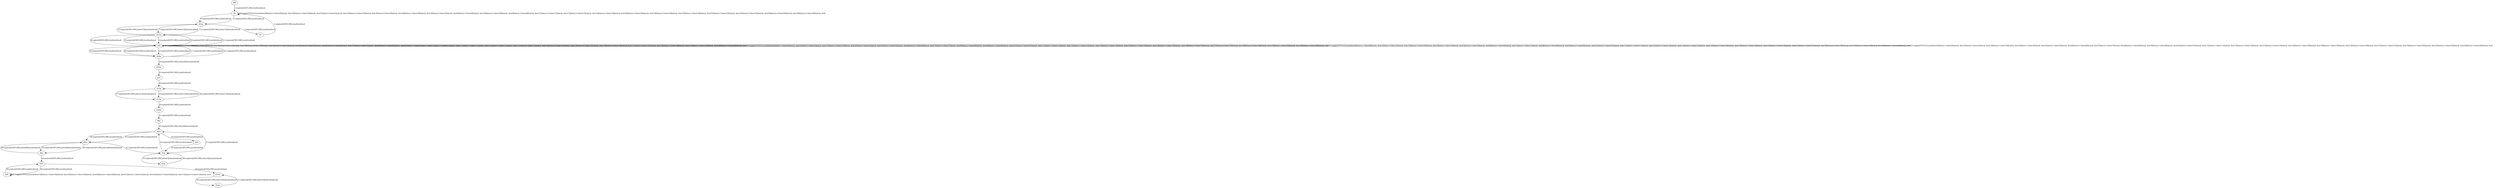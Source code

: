 # Total number of goals covered by this test: 1
# d16p --> d16m

digraph g {
"gf8" -> "b0" [label = "1-explore[EXPLORE];/null/null/null"];
"b0" -> "d53p" [label = "2-explore[EXPLORE];/null/null/null"];
"d53p" -> "b1" [label = "3-explore[EXPLORE];/null/null/null"];
"b1" -> "b0" [label = "4-explore[EXPLORE];/null/null/null"];
"b0" -> "b0" [label = "5-toggle[TOGGLE];/null/door0[false]:=!(door0[false]); door32[false]:=!(door32[false]); door1[false]:=!(door1[false]); door33[false]:=!(door33[false]); door3[false]:=!(door3[false]); door36[false]:=!(door36[false]); door5[false]:=!(door5[false]); door6[false]:=!(door6[false]); door39[false]:=!(door39[false]); door8[false]:=!(door8[false]); door11[false]:=!(door11[false]); door13[false]:=!(door13[false]); door14[false]:=!(door14[false]); door16[false]:=!(door16[false]); door18[false]:=!(door18[false]); door19[false]:=!(door19[false]); door53[false]:=!(door53[false]); door23[false]:=!(door23[false]); door56[false]:=!(door56[false]); door26[false]:=!(door26[false]); /null"];
"b0" -> "d53p" [label = "6-explore[EXPLORE];/null/null/null"];
"d53p" -> "d53m" [label = "7-explore[EXPLORE];/door53[false]/null/null"];
"d53m" -> "b26" [label = "8-explore[EXPLORE];/null/null/null"];
"b26" -> "d53m" [label = "9-explore[EXPLORE];/null/null/null"];
"d53m" -> "b26" [label = "10-explore[EXPLORE];/null/null/null"];
"b26" -> "d53m" [label = "11-explore[EXPLORE];/null/null/null"];
"d53m" -> "d53p" [label = "12-explore[EXPLORE];/door53[false]/null/null"];
"d53p" -> "d53m" [label = "13-explore[EXPLORE];/door53[false]/null/null"];
"d53m" -> "b26" [label = "14-explore[EXPLORE];/null/null/null"];
"b26" -> "b26" [label = "15-toggle[TOGGLE];/null/door0[false]:=!(door0[false]); door1[false]:=!(door1[false]); door33[false]:=!(door33[false]); door3[false]:=!(door3[false]); door5[false]:=!(door5[false]); door6[false]:=!(door6[false]); door7[false]:=!(door7[false]); door8[false]:=!(door8[false]); door9[false]:=!(door9[false]); door41[false]:=!(door41[false]); door11[false]:=!(door11[false]); door12[false]:=!(door12[false]); door13[false]:=!(door13[false]); door16[false]:=!(door16[false]); door18[false]:=!(door18[false]); door19[false]:=!(door19[false]); door51[false]:=!(door51[false]); door54[false]:=!(door54[false]); door25[false]:=!(door25[false]); door26[false]:=!(door26[false]); /null"];
"b26" -> "d26p" [label = "16-explore[EXPLORE];/null/null/null"];
"d26p" -> "b26" [label = "17-explore[EXPLORE];/null/null/null"];
"b26" -> "b26" [label = "18-toggle[TOGGLE];/null/door0[false]:=!(door0[false]); door1[false]:=!(door1[false]); door33[false]:=!(door33[false]); door3[false]:=!(door3[false]); door5[false]:=!(door5[false]); door6[false]:=!(door6[false]); door7[false]:=!(door7[false]); door8[false]:=!(door8[false]); door9[false]:=!(door9[false]); door41[false]:=!(door41[false]); door11[false]:=!(door11[false]); door12[false]:=!(door12[false]); door13[false]:=!(door13[false]); door16[false]:=!(door16[false]); door18[false]:=!(door18[false]); door19[false]:=!(door19[false]); door51[false]:=!(door51[false]); door54[false]:=!(door54[false]); door25[false]:=!(door25[false]); door26[false]:=!(door26[false]); /null"];
"b26" -> "b26" [label = "19-toggle[TOGGLE];/null/door0[false]:=!(door0[false]); door1[false]:=!(door1[false]); door33[false]:=!(door33[false]); door3[false]:=!(door3[false]); door5[false]:=!(door5[false]); door6[false]:=!(door6[false]); door7[false]:=!(door7[false]); door8[false]:=!(door8[false]); door9[false]:=!(door9[false]); door41[false]:=!(door41[false]); door11[false]:=!(door11[false]); door12[false]:=!(door12[false]); door13[false]:=!(door13[false]); door16[false]:=!(door16[false]); door18[false]:=!(door18[false]); door19[false]:=!(door19[false]); door51[false]:=!(door51[false]); door54[false]:=!(door54[false]); door25[false]:=!(door25[false]); door26[false]:=!(door26[false]); /null"];
"b26" -> "d26p" [label = "20-explore[EXPLORE];/null/null/null"];
"d26p" -> "b26" [label = "21-explore[EXPLORE];/null/null/null"];
"b26" -> "b26" [label = "22-toggle[TOGGLE];/null/door0[false]:=!(door0[false]); door1[false]:=!(door1[false]); door33[false]:=!(door33[false]); door3[false]:=!(door3[false]); door5[false]:=!(door5[false]); door6[false]:=!(door6[false]); door7[false]:=!(door7[false]); door8[false]:=!(door8[false]); door9[false]:=!(door9[false]); door41[false]:=!(door41[false]); door11[false]:=!(door11[false]); door12[false]:=!(door12[false]); door13[false]:=!(door13[false]); door16[false]:=!(door16[false]); door18[false]:=!(door18[false]); door19[false]:=!(door19[false]); door51[false]:=!(door51[false]); door54[false]:=!(door54[false]); door25[false]:=!(door25[false]); door26[false]:=!(door26[false]); /null"];
"b26" -> "d26p" [label = "23-explore[EXPLORE];/null/null/null"];
"d26p" -> "d26m" [label = "24-explore[EXPLORE];/door26[false]/null/null"];
"d26m" -> "b23" [label = "25-explore[EXPLORE];/null/null/null"];
"b23" -> "d13p" [label = "26-explore[EXPLORE];/null/null/null"];
"d13p" -> "d13m" [label = "27-explore[EXPLORE];/door13[false]/null/null"];
"d13m" -> "d13p" [label = "28-explore[EXPLORE];/door13[false]/null/null"];
"d13p" -> "d13m" [label = "29-explore[EXPLORE];/door13[false]/null/null"];
"d13m" -> "d10m" [label = "30-explore[EXPLORE];/null/null/null"];
"d10m" -> "d6p" [label = "31-explore[EXPLORE];/null/null/null"];
"d6p" -> "d6m" [label = "32-explore[EXPLORE];/door6[false]/null/null"];
"d6m" -> "b99" [label = "33-explore[EXPLORE];/null/null/null"];
"b99" -> "d5p" [label = "34-explore[EXPLORE];/null/null/null"];
"d5p" -> "d5m" [label = "35-explore[EXPLORE];/door5[false]/null/null"];
"d5m" -> "d5p" [label = "36-explore[EXPLORE];/door5[false]/null/null"];
"d5p" -> "d6m" [label = "37-explore[EXPLORE];/null/null/null"];
"d6m" -> "d8m" [label = "38-explore[EXPLORE];/null/null/null"];
"d8m" -> "d8p" [label = "39-explore[EXPLORE];/door8[false]/null/null"];
"d8p" -> "d8m" [label = "40-explore[EXPLORE];/door8[false]/null/null"];
"d8m" -> "d5p" [label = "41-explore[EXPLORE];/null/null/null"];
"d5p" -> "d6m" [label = "42-explore[EXPLORE];/null/null/null"];
"d6m" -> "d8m" [label = "43-explore[EXPLORE];/null/null/null"];
"d8m" -> "d8p" [label = "44-explore[EXPLORE];/door8[false]/null/null"];
"d8p" -> "b29" [label = "45-explore[EXPLORE];/null/null/null"];
"b29" -> "b28" [label = "46-explore[EXPLORE];/null/null/null"];
"b28" -> "b28" [label = "47-toggle[TOGGLE];/null/door18[false]:=!(door18[false]); door19[false]:=!(door19[false]); door20[false]:=!(door20[false]); door21[false]:=!(door21[false]); door42[false]:=!(door42[false]); door11[false]:=!(door11[false]); /null"];
"b28" -> "b29" [label = "48-explore[EXPLORE];/null/null/null"];
"b29" -> "d16m" [label = "49-explore[EXPLORE];/null/null/null"];
"d16m" -> "d16p" [label = "50-explore[EXPLORE];/door16[false]/null/null"];
"d16p" -> "d16m" [label = "51-explore[EXPLORE];/door16[false]/null/null"];
}